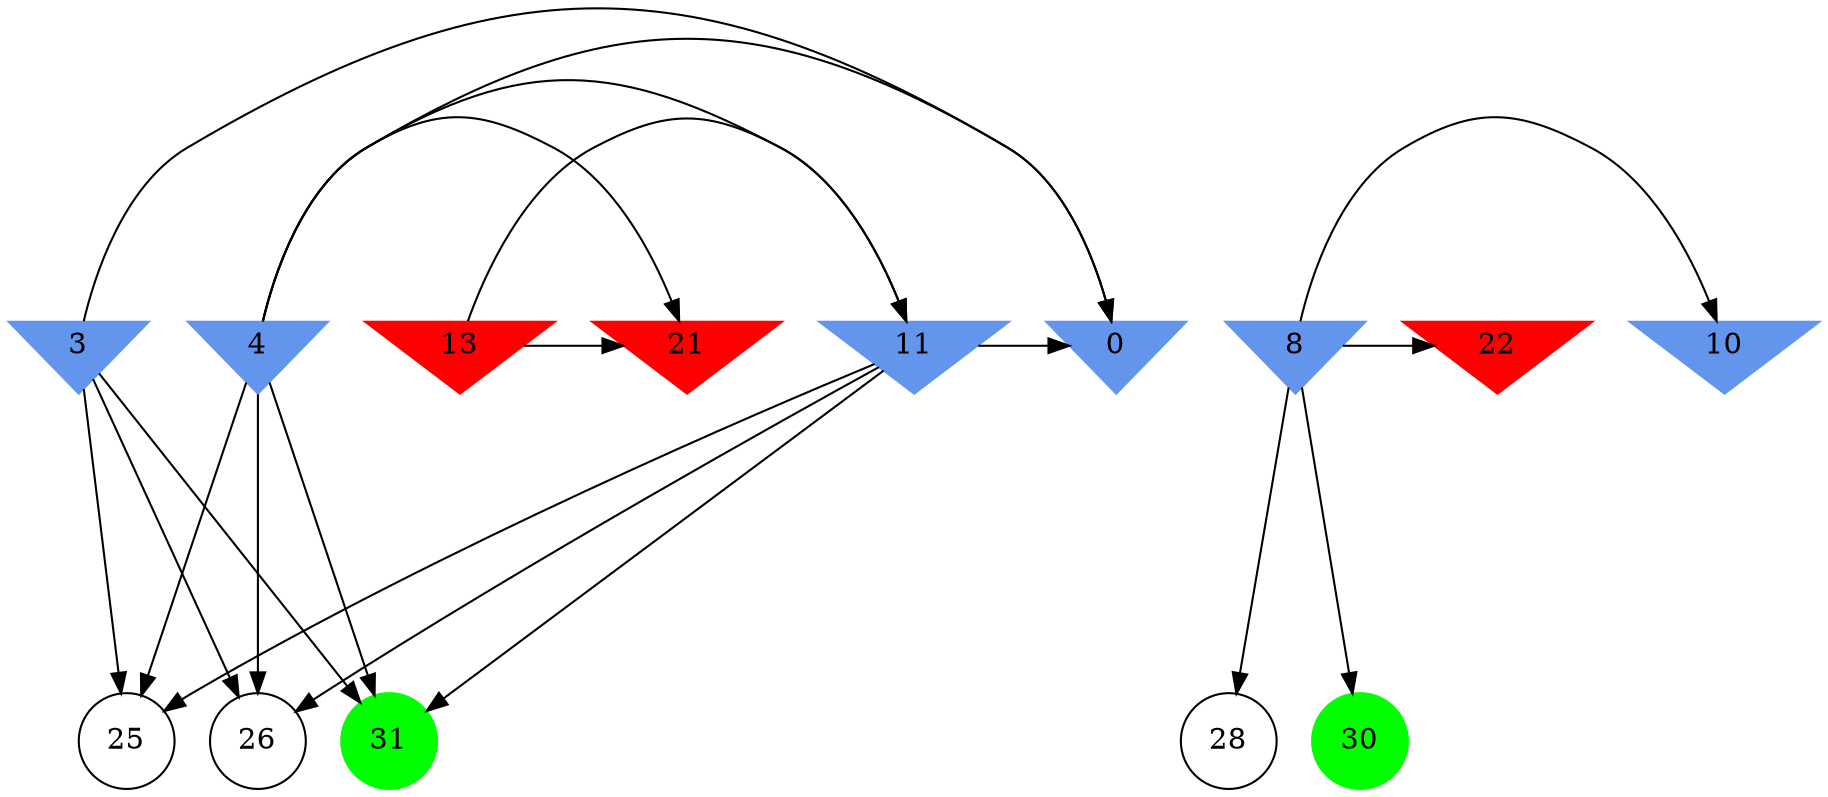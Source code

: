 digraph brain {
	ranksep=2.0;
	0 [shape=invtriangle,style=filled,color=cornflowerblue];
	3 [shape=invtriangle,style=filled,color=cornflowerblue];
	4 [shape=invtriangle,style=filled,color=cornflowerblue];
	8 [shape=invtriangle,style=filled,color=cornflowerblue];
	10 [shape=invtriangle,style=filled,color=cornflowerblue];
	11 [shape=invtriangle,style=filled,color=cornflowerblue];
	13 [shape=invtriangle,style=filled,color=red];
	21 [shape=invtriangle,style=filled,color=red];
	22 [shape=invtriangle,style=filled,color=red];
	25 [shape=circle,color=black];
	26 [shape=circle,color=black];
	28 [shape=circle,color=black];
	30 [shape=circle,style=filled,color=green];
	31 [shape=circle,style=filled,color=green];
	13	->	11;
	13	->	21;
	4	->	11;
	4	->	21;
	8	->	28;
	8	->	22;
	8	->	10;
	8	->	30;
	4	->	31;
	4	->	0;
	4	->	26;
	4	->	25;
	3	->	31;
	3	->	0;
	3	->	26;
	3	->	25;
	11	->	31;
	11	->	0;
	11	->	26;
	11	->	25;
	{ rank=same; 0; 3; 4; 8; 10; 11; 13; 21; 22; }
	{ rank=same; 25; 26; 28; }
	{ rank=same; 30; 31; }
}
